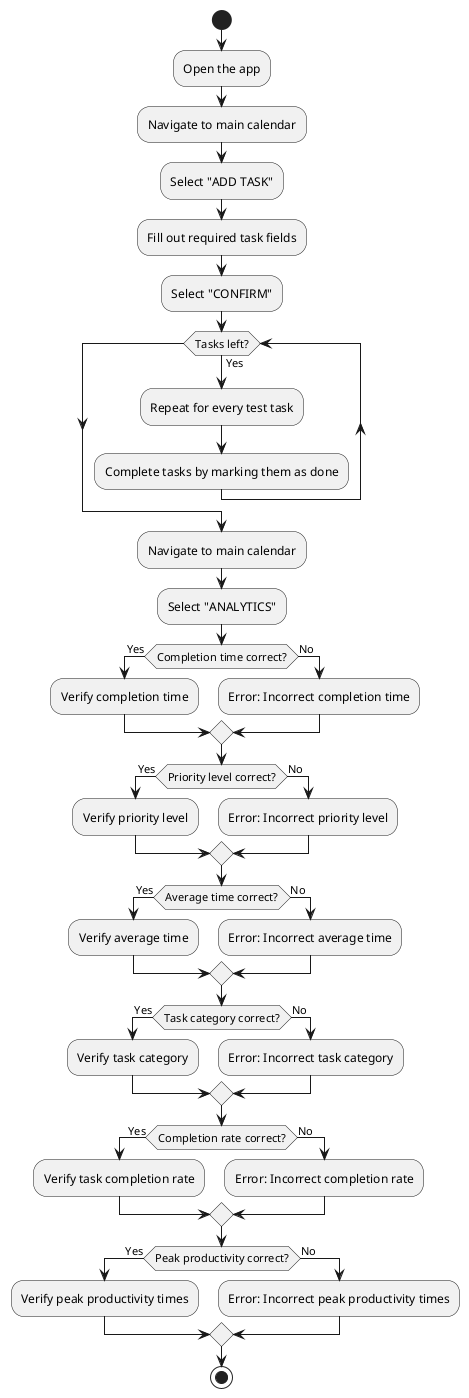 @startuml Task_Progress_Track
start

:Open the app;
:Navigate to main calendar;
:Select "ADD TASK";
:Fill out required task fields;
:Select "CONFIRM";

while (Tasks left?) is (Yes)
  :Repeat for every test task;
  :Complete tasks by marking them as done;
endwhile

:Navigate to main calendar;
:Select "ANALYTICS";

if (Completion time correct?) then (Yes)
  :Verify completion time;
else (No)
  :Error: Incorrect completion time;
endif

if (Priority level correct?) then (Yes)
  :Verify priority level;
else (No)
  :Error: Incorrect priority level;
endif

if (Average time correct?) then (Yes)
  :Verify average time;
else (No)
  :Error: Incorrect average time;
endif

if (Task category correct?) then (Yes)
  :Verify task category;
else (No)
  :Error: Incorrect task category;
endif

if (Completion rate correct?) then (Yes)
  :Verify task completion rate;
else (No)
  :Error: Incorrect completion rate;
endif

if (Peak productivity correct?) then (Yes)
  :Verify peak productivity times;
else (No)
  :Error: Incorrect peak productivity times;
endif

stop
@enduml

